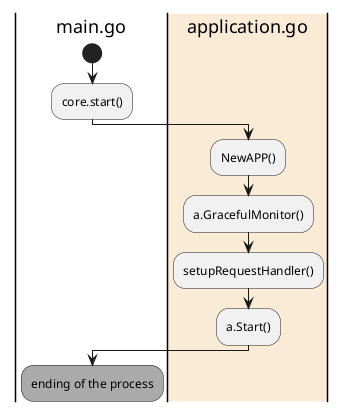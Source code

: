 @startuml
|main.go|
start
:core.start();

|#AntiqueWhite|application.go|
:NewAPP();
:a.GracefulMonitor();
:setupRequestHandler();
:a.Start();


|main.go|
#AAAAAA:ending of the process;

@enduml